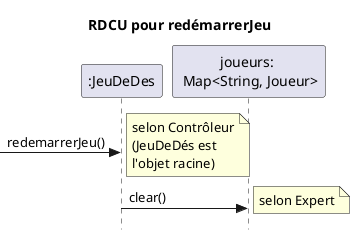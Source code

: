 @startuml 
skinparam style strictuml
skinparam defaultfontname Verdana
title  **RDCU pour redémarrerJeu**
participant ":JeuDeDes" as JeuDeDes
participant "joueurs: \n Map<String, Joueur>" as joueurs
-> JeuDeDes : redemarrerJeu()
note right
selon Contrôleur
(JeuDeDés est
l'objet racine)
end note
JeuDeDes -> joueurs : clear()
note right
selon Expert
end note
hide footbox
@enduml